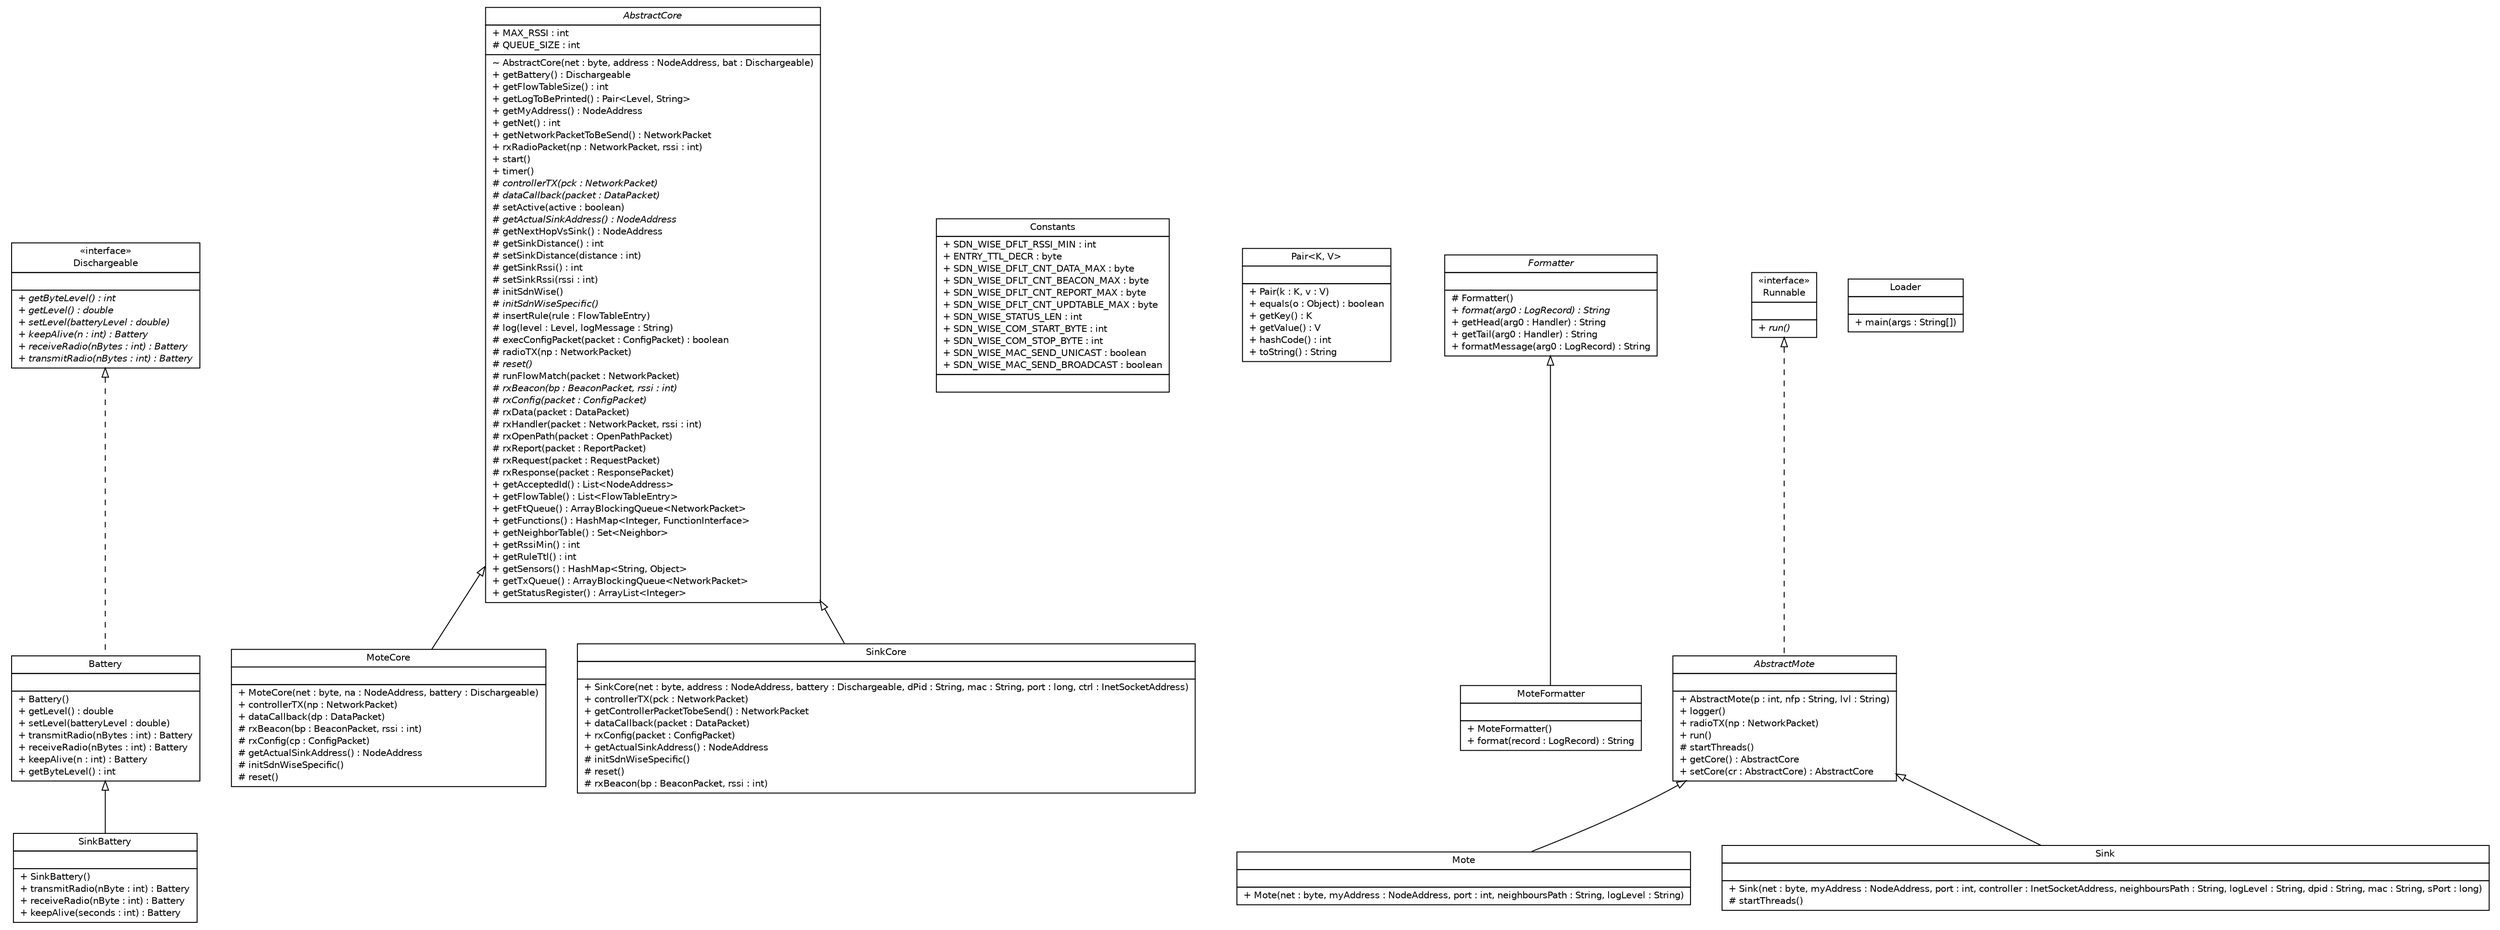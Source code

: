 #!/usr/local/bin/dot
#
# Class diagram 
# Generated by UMLGraph version R5_6 (http://www.umlgraph.org/)
#

digraph G {
	edge [fontname="Helvetica",fontsize=10,labelfontname="Helvetica",labelfontsize=10];
	node [fontname="Helvetica",fontsize=10,shape=plaintext];
	nodesep=0.25;
	ranksep=0.5;
	// com.github.sdnwiselab.sdnwise.mote.battery.Battery
	c0 [label=<<table title="com.github.sdnwiselab.sdnwise.mote.battery.Battery" border="0" cellborder="1" cellspacing="0" cellpadding="2" port="p">
		<tr><td><table border="0" cellspacing="0" cellpadding="1">
<tr><td align="center" balign="center"> Battery </td></tr>
		</table></td></tr>
		<tr><td><table border="0" cellspacing="0" cellpadding="1">
<tr><td align="left" balign="left">  </td></tr>
		</table></td></tr>
		<tr><td><table border="0" cellspacing="0" cellpadding="1">
<tr><td align="left" balign="left"> + Battery() </td></tr>
<tr><td align="left" balign="left"> + getLevel() : double </td></tr>
<tr><td align="left" balign="left"> + setLevel(batteryLevel : double) </td></tr>
<tr><td align="left" balign="left"> + transmitRadio(nBytes : int) : Battery </td></tr>
<tr><td align="left" balign="left"> + receiveRadio(nBytes : int) : Battery </td></tr>
<tr><td align="left" balign="left"> + keepAlive(n : int) : Battery </td></tr>
<tr><td align="left" balign="left"> + getByteLevel() : int </td></tr>
		</table></td></tr>
		</table>>, URL="null", fontname="Helvetica", fontcolor="black", fontsize=10.0];
	// com.github.sdnwiselab.sdnwise.mote.battery.Dischargeable
	c1 [label=<<table title="com.github.sdnwiselab.sdnwise.mote.battery.Dischargeable" border="0" cellborder="1" cellspacing="0" cellpadding="2" port="p">
		<tr><td><table border="0" cellspacing="0" cellpadding="1">
<tr><td align="center" balign="center"> &#171;interface&#187; </td></tr>
<tr><td align="center" balign="center"> Dischargeable </td></tr>
		</table></td></tr>
		<tr><td><table border="0" cellspacing="0" cellpadding="1">
<tr><td align="left" balign="left">  </td></tr>
		</table></td></tr>
		<tr><td><table border="0" cellspacing="0" cellpadding="1">
<tr><td align="left" balign="left"><font face="Helvetica-Oblique" point-size="10.0"> + getByteLevel() : int </font></td></tr>
<tr><td align="left" balign="left"><font face="Helvetica-Oblique" point-size="10.0"> + getLevel() : double </font></td></tr>
<tr><td align="left" balign="left"><font face="Helvetica-Oblique" point-size="10.0"> + setLevel(batteryLevel : double) </font></td></tr>
<tr><td align="left" balign="left"><font face="Helvetica-Oblique" point-size="10.0"> + keepAlive(n : int) : Battery </font></td></tr>
<tr><td align="left" balign="left"><font face="Helvetica-Oblique" point-size="10.0"> + receiveRadio(nBytes : int) : Battery </font></td></tr>
<tr><td align="left" balign="left"><font face="Helvetica-Oblique" point-size="10.0"> + transmitRadio(nBytes : int) : Battery </font></td></tr>
		</table></td></tr>
		</table>>, URL="null", fontname="Helvetica", fontcolor="black", fontsize=10.0];
	// com.github.sdnwiselab.sdnwise.mote.battery.SinkBattery
	c2 [label=<<table title="com.github.sdnwiselab.sdnwise.mote.battery.SinkBattery" border="0" cellborder="1" cellspacing="0" cellpadding="2" port="p">
		<tr><td><table border="0" cellspacing="0" cellpadding="1">
<tr><td align="center" balign="center"> SinkBattery </td></tr>
		</table></td></tr>
		<tr><td><table border="0" cellspacing="0" cellpadding="1">
<tr><td align="left" balign="left">  </td></tr>
		</table></td></tr>
		<tr><td><table border="0" cellspacing="0" cellpadding="1">
<tr><td align="left" balign="left"> + SinkBattery() </td></tr>
<tr><td align="left" balign="left"> + transmitRadio(nByte : int) : Battery </td></tr>
<tr><td align="left" balign="left"> + receiveRadio(nByte : int) : Battery </td></tr>
<tr><td align="left" balign="left"> + keepAlive(seconds : int) : Battery </td></tr>
		</table></td></tr>
		</table>>, URL="null", fontname="Helvetica", fontcolor="black", fontsize=10.0];
	// com.github.sdnwiselab.sdnwise.mote.core.AbstractCore
	c3 [label=<<table title="com.github.sdnwiselab.sdnwise.mote.core.AbstractCore" border="0" cellborder="1" cellspacing="0" cellpadding="2" port="p">
		<tr><td><table border="0" cellspacing="0" cellpadding="1">
<tr><td align="center" balign="center"><font face="Helvetica-Oblique"> AbstractCore </font></td></tr>
		</table></td></tr>
		<tr><td><table border="0" cellspacing="0" cellpadding="1">
<tr><td align="left" balign="left"> + MAX_RSSI : int </td></tr>
<tr><td align="left" balign="left"> # QUEUE_SIZE : int </td></tr>
		</table></td></tr>
		<tr><td><table border="0" cellspacing="0" cellpadding="1">
<tr><td align="left" balign="left"> ~ AbstractCore(net : byte, address : NodeAddress, bat : Dischargeable) </td></tr>
<tr><td align="left" balign="left"> + getBattery() : Dischargeable </td></tr>
<tr><td align="left" balign="left"> + getFlowTableSize() : int </td></tr>
<tr><td align="left" balign="left"> + getLogToBePrinted() : Pair&lt;Level, String&gt; </td></tr>
<tr><td align="left" balign="left"> + getMyAddress() : NodeAddress </td></tr>
<tr><td align="left" balign="left"> + getNet() : int </td></tr>
<tr><td align="left" balign="left"> + getNetworkPacketToBeSend() : NetworkPacket </td></tr>
<tr><td align="left" balign="left"> + rxRadioPacket(np : NetworkPacket, rssi : int) </td></tr>
<tr><td align="left" balign="left"> + start() </td></tr>
<tr><td align="left" balign="left"> + timer() </td></tr>
<tr><td align="left" balign="left"><font face="Helvetica-Oblique" point-size="10.0"> # controllerTX(pck : NetworkPacket) </font></td></tr>
<tr><td align="left" balign="left"><font face="Helvetica-Oblique" point-size="10.0"> # dataCallback(packet : DataPacket) </font></td></tr>
<tr><td align="left" balign="left"> # setActive(active : boolean) </td></tr>
<tr><td align="left" balign="left"><font face="Helvetica-Oblique" point-size="10.0"> # getActualSinkAddress() : NodeAddress </font></td></tr>
<tr><td align="left" balign="left"> # getNextHopVsSink() : NodeAddress </td></tr>
<tr><td align="left" balign="left"> # getSinkDistance() : int </td></tr>
<tr><td align="left" balign="left"> # setSinkDistance(distance : int) </td></tr>
<tr><td align="left" balign="left"> # getSinkRssi() : int </td></tr>
<tr><td align="left" balign="left"> # setSinkRssi(rssi : int) </td></tr>
<tr><td align="left" balign="left"> # initSdnWise() </td></tr>
<tr><td align="left" balign="left"><font face="Helvetica-Oblique" point-size="10.0"> # initSdnWiseSpecific() </font></td></tr>
<tr><td align="left" balign="left"> # insertRule(rule : FlowTableEntry) </td></tr>
<tr><td align="left" balign="left"> # log(level : Level, logMessage : String) </td></tr>
<tr><td align="left" balign="left"> # execConfigPacket(packet : ConfigPacket) : boolean </td></tr>
<tr><td align="left" balign="left"> # radioTX(np : NetworkPacket) </td></tr>
<tr><td align="left" balign="left"><font face="Helvetica-Oblique" point-size="10.0"> # reset() </font></td></tr>
<tr><td align="left" balign="left"> # runFlowMatch(packet : NetworkPacket) </td></tr>
<tr><td align="left" balign="left"><font face="Helvetica-Oblique" point-size="10.0"> # rxBeacon(bp : BeaconPacket, rssi : int) </font></td></tr>
<tr><td align="left" balign="left"><font face="Helvetica-Oblique" point-size="10.0"> # rxConfig(packet : ConfigPacket) </font></td></tr>
<tr><td align="left" balign="left"> # rxData(packet : DataPacket) </td></tr>
<tr><td align="left" balign="left"> # rxHandler(packet : NetworkPacket, rssi : int) </td></tr>
<tr><td align="left" balign="left"> # rxOpenPath(packet : OpenPathPacket) </td></tr>
<tr><td align="left" balign="left"> # rxReport(packet : ReportPacket) </td></tr>
<tr><td align="left" balign="left"> # rxRequest(packet : RequestPacket) </td></tr>
<tr><td align="left" balign="left"> # rxResponse(packet : ResponsePacket) </td></tr>
<tr><td align="left" balign="left"> + getAcceptedId() : List&lt;NodeAddress&gt; </td></tr>
<tr><td align="left" balign="left"> + getFlowTable() : List&lt;FlowTableEntry&gt; </td></tr>
<tr><td align="left" balign="left"> + getFtQueue() : ArrayBlockingQueue&lt;NetworkPacket&gt; </td></tr>
<tr><td align="left" balign="left"> + getFunctions() : HashMap&lt;Integer, FunctionInterface&gt; </td></tr>
<tr><td align="left" balign="left"> + getNeighborTable() : Set&lt;Neighbor&gt; </td></tr>
<tr><td align="left" balign="left"> + getRssiMin() : int </td></tr>
<tr><td align="left" balign="left"> + getRuleTtl() : int </td></tr>
<tr><td align="left" balign="left"> + getSensors() : HashMap&lt;String, Object&gt; </td></tr>
<tr><td align="left" balign="left"> + getTxQueue() : ArrayBlockingQueue&lt;NetworkPacket&gt; </td></tr>
<tr><td align="left" balign="left"> + getStatusRegister() : ArrayList&lt;Integer&gt; </td></tr>
		</table></td></tr>
		</table>>, URL="null", fontname="Helvetica", fontcolor="black", fontsize=10.0];
	// com.github.sdnwiselab.sdnwise.mote.core.Constants
	c4 [label=<<table title="com.github.sdnwiselab.sdnwise.mote.core.Constants" border="0" cellborder="1" cellspacing="0" cellpadding="2" port="p">
		<tr><td><table border="0" cellspacing="0" cellpadding="1">
<tr><td align="center" balign="center"> Constants </td></tr>
		</table></td></tr>
		<tr><td><table border="0" cellspacing="0" cellpadding="1">
<tr><td align="left" balign="left"> + SDN_WISE_DFLT_RSSI_MIN : int </td></tr>
<tr><td align="left" balign="left"> + ENTRY_TTL_DECR : byte </td></tr>
<tr><td align="left" balign="left"> + SDN_WISE_DFLT_CNT_DATA_MAX : byte </td></tr>
<tr><td align="left" balign="left"> + SDN_WISE_DFLT_CNT_BEACON_MAX : byte </td></tr>
<tr><td align="left" balign="left"> + SDN_WISE_DFLT_CNT_REPORT_MAX : byte </td></tr>
<tr><td align="left" balign="left"> + SDN_WISE_DFLT_CNT_UPDTABLE_MAX : byte </td></tr>
<tr><td align="left" balign="left"> + SDN_WISE_STATUS_LEN : int </td></tr>
<tr><td align="left" balign="left"> + SDN_WISE_COM_START_BYTE : int </td></tr>
<tr><td align="left" balign="left"> + SDN_WISE_COM_STOP_BYTE : int </td></tr>
<tr><td align="left" balign="left"> + SDN_WISE_MAC_SEND_UNICAST : boolean </td></tr>
<tr><td align="left" balign="left"> + SDN_WISE_MAC_SEND_BROADCAST : boolean </td></tr>
		</table></td></tr>
		<tr><td><table border="0" cellspacing="0" cellpadding="1">
<tr><td align="left" balign="left">  </td></tr>
		</table></td></tr>
		</table>>, URL="null", fontname="Helvetica", fontcolor="black", fontsize=10.0];
	// com.github.sdnwiselab.sdnwise.mote.core.MoteCore
	c5 [label=<<table title="com.github.sdnwiselab.sdnwise.mote.core.MoteCore" border="0" cellborder="1" cellspacing="0" cellpadding="2" port="p">
		<tr><td><table border="0" cellspacing="0" cellpadding="1">
<tr><td align="center" balign="center"> MoteCore </td></tr>
		</table></td></tr>
		<tr><td><table border="0" cellspacing="0" cellpadding="1">
<tr><td align="left" balign="left">  </td></tr>
		</table></td></tr>
		<tr><td><table border="0" cellspacing="0" cellpadding="1">
<tr><td align="left" balign="left"> + MoteCore(net : byte, na : NodeAddress, battery : Dischargeable) </td></tr>
<tr><td align="left" balign="left"> + controllerTX(np : NetworkPacket) </td></tr>
<tr><td align="left" balign="left"> + dataCallback(dp : DataPacket) </td></tr>
<tr><td align="left" balign="left"> # rxBeacon(bp : BeaconPacket, rssi : int) </td></tr>
<tr><td align="left" balign="left"> # rxConfig(cp : ConfigPacket) </td></tr>
<tr><td align="left" balign="left"> # getActualSinkAddress() : NodeAddress </td></tr>
<tr><td align="left" balign="left"> # initSdnWiseSpecific() </td></tr>
<tr><td align="left" balign="left"> # reset() </td></tr>
		</table></td></tr>
		</table>>, URL="null", fontname="Helvetica", fontcolor="black", fontsize=10.0];
	// com.github.sdnwiselab.sdnwise.mote.core.Pair<K, V>
	c6 [label=<<table title="com.github.sdnwiselab.sdnwise.mote.core.Pair" border="0" cellborder="1" cellspacing="0" cellpadding="2" port="p">
		<tr><td><table border="0" cellspacing="0" cellpadding="1">
<tr><td align="center" balign="center"> Pair&lt;K, V&gt; </td></tr>
		</table></td></tr>
		<tr><td><table border="0" cellspacing="0" cellpadding="1">
<tr><td align="left" balign="left">  </td></tr>
		</table></td></tr>
		<tr><td><table border="0" cellspacing="0" cellpadding="1">
<tr><td align="left" balign="left"> + Pair(k : K, v : V) </td></tr>
<tr><td align="left" balign="left"> + equals(o : Object) : boolean </td></tr>
<tr><td align="left" balign="left"> + getKey() : K </td></tr>
<tr><td align="left" balign="left"> + getValue() : V </td></tr>
<tr><td align="left" balign="left"> + hashCode() : int </td></tr>
<tr><td align="left" balign="left"> + toString() : String </td></tr>
		</table></td></tr>
		</table>>, URL="null", fontname="Helvetica", fontcolor="black", fontsize=10.0];
	// com.github.sdnwiselab.sdnwise.mote.core.SinkCore
	c7 [label=<<table title="com.github.sdnwiselab.sdnwise.mote.core.SinkCore" border="0" cellborder="1" cellspacing="0" cellpadding="2" port="p">
		<tr><td><table border="0" cellspacing="0" cellpadding="1">
<tr><td align="center" balign="center"> SinkCore </td></tr>
		</table></td></tr>
		<tr><td><table border="0" cellspacing="0" cellpadding="1">
<tr><td align="left" balign="left">  </td></tr>
		</table></td></tr>
		<tr><td><table border="0" cellspacing="0" cellpadding="1">
<tr><td align="left" balign="left"> + SinkCore(net : byte, address : NodeAddress, battery : Dischargeable, dPid : String, mac : String, port : long, ctrl : InetSocketAddress) </td></tr>
<tr><td align="left" balign="left"> + controllerTX(pck : NetworkPacket) </td></tr>
<tr><td align="left" balign="left"> + getControllerPacketTobeSend() : NetworkPacket </td></tr>
<tr><td align="left" balign="left"> + dataCallback(packet : DataPacket) </td></tr>
<tr><td align="left" balign="left"> + rxConfig(packet : ConfigPacket) </td></tr>
<tr><td align="left" balign="left"> + getActualSinkAddress() : NodeAddress </td></tr>
<tr><td align="left" balign="left"> # initSdnWiseSpecific() </td></tr>
<tr><td align="left" balign="left"> # reset() </td></tr>
<tr><td align="left" balign="left"> # rxBeacon(bp : BeaconPacket, rssi : int) </td></tr>
		</table></td></tr>
		</table>>, URL="null", fontname="Helvetica", fontcolor="black", fontsize=10.0];
	// com.github.sdnwiselab.sdnwise.mote.logger.MoteFormatter
	c8 [label=<<table title="com.github.sdnwiselab.sdnwise.mote.logger.MoteFormatter" border="0" cellborder="1" cellspacing="0" cellpadding="2" port="p">
		<tr><td><table border="0" cellspacing="0" cellpadding="1">
<tr><td align="center" balign="center"> MoteFormatter </td></tr>
		</table></td></tr>
		<tr><td><table border="0" cellspacing="0" cellpadding="1">
<tr><td align="left" balign="left">  </td></tr>
		</table></td></tr>
		<tr><td><table border="0" cellspacing="0" cellpadding="1">
<tr><td align="left" balign="left"> + MoteFormatter() </td></tr>
<tr><td align="left" balign="left"> + format(record : LogRecord) : String </td></tr>
		</table></td></tr>
		</table>>, URL="null", fontname="Helvetica", fontcolor="black", fontsize=10.0];
	// com.github.sdnwiselab.sdnwise.mote.standalone.AbstractMote
	c9 [label=<<table title="com.github.sdnwiselab.sdnwise.mote.standalone.AbstractMote" border="0" cellborder="1" cellspacing="0" cellpadding="2" port="p">
		<tr><td><table border="0" cellspacing="0" cellpadding="1">
<tr><td align="center" balign="center"><font face="Helvetica-Oblique"> AbstractMote </font></td></tr>
		</table></td></tr>
		<tr><td><table border="0" cellspacing="0" cellpadding="1">
<tr><td align="left" balign="left">  </td></tr>
		</table></td></tr>
		<tr><td><table border="0" cellspacing="0" cellpadding="1">
<tr><td align="left" balign="left"> + AbstractMote(p : int, nfp : String, lvl : String) </td></tr>
<tr><td align="left" balign="left"> + logger() </td></tr>
<tr><td align="left" balign="left"> + radioTX(np : NetworkPacket) </td></tr>
<tr><td align="left" balign="left"> + run() </td></tr>
<tr><td align="left" balign="left"> # startThreads() </td></tr>
<tr><td align="left" balign="left"> + getCore() : AbstractCore </td></tr>
<tr><td align="left" balign="left"> + setCore(cr : AbstractCore) : AbstractCore </td></tr>
		</table></td></tr>
		</table>>, URL="null", fontname="Helvetica", fontcolor="black", fontsize=10.0];
	// com.github.sdnwiselab.sdnwise.mote.standalone.Loader
	c10 [label=<<table title="com.github.sdnwiselab.sdnwise.mote.standalone.Loader" border="0" cellborder="1" cellspacing="0" cellpadding="2" port="p">
		<tr><td><table border="0" cellspacing="0" cellpadding="1">
<tr><td align="center" balign="center"> Loader </td></tr>
		</table></td></tr>
		<tr><td><table border="0" cellspacing="0" cellpadding="1">
<tr><td align="left" balign="left">  </td></tr>
		</table></td></tr>
		<tr><td><table border="0" cellspacing="0" cellpadding="1">
<tr><td align="left" balign="left"> + main(args : String[]) </td></tr>
		</table></td></tr>
		</table>>, URL="null", fontname="Helvetica", fontcolor="black", fontsize=10.0];
	// com.github.sdnwiselab.sdnwise.mote.standalone.Mote
	c11 [label=<<table title="com.github.sdnwiselab.sdnwise.mote.standalone.Mote" border="0" cellborder="1" cellspacing="0" cellpadding="2" port="p">
		<tr><td><table border="0" cellspacing="0" cellpadding="1">
<tr><td align="center" balign="center"> Mote </td></tr>
		</table></td></tr>
		<tr><td><table border="0" cellspacing="0" cellpadding="1">
<tr><td align="left" balign="left">  </td></tr>
		</table></td></tr>
		<tr><td><table border="0" cellspacing="0" cellpadding="1">
<tr><td align="left" balign="left"> + Mote(net : byte, myAddress : NodeAddress, port : int, neighboursPath : String, logLevel : String) </td></tr>
		</table></td></tr>
		</table>>, URL="null", fontname="Helvetica", fontcolor="black", fontsize=10.0];
	// com.github.sdnwiselab.sdnwise.mote.standalone.Sink
	c12 [label=<<table title="com.github.sdnwiselab.sdnwise.mote.standalone.Sink" border="0" cellborder="1" cellspacing="0" cellpadding="2" port="p">
		<tr><td><table border="0" cellspacing="0" cellpadding="1">
<tr><td align="center" balign="center"> Sink </td></tr>
		</table></td></tr>
		<tr><td><table border="0" cellspacing="0" cellpadding="1">
<tr><td align="left" balign="left">  </td></tr>
		</table></td></tr>
		<tr><td><table border="0" cellspacing="0" cellpadding="1">
<tr><td align="left" balign="left"> + Sink(net : byte, myAddress : NodeAddress, port : int, controller : InetSocketAddress, neighboursPath : String, logLevel : String, dpid : String, mac : String, sPort : long) </td></tr>
<tr><td align="left" balign="left"> # startThreads() </td></tr>
		</table></td></tr>
		</table>>, URL="null", fontname="Helvetica", fontcolor="black", fontsize=10.0];
	//com.github.sdnwiselab.sdnwise.mote.battery.Battery implements com.github.sdnwiselab.sdnwise.mote.battery.Dischargeable
	c1:p -> c0:p [dir=back,arrowtail=empty,style=dashed];
	//com.github.sdnwiselab.sdnwise.mote.battery.SinkBattery extends com.github.sdnwiselab.sdnwise.mote.battery.Battery
	c0:p -> c2:p [dir=back,arrowtail=empty];
	//com.github.sdnwiselab.sdnwise.mote.core.MoteCore extends com.github.sdnwiselab.sdnwise.mote.core.AbstractCore
	c3:p -> c5:p [dir=back,arrowtail=empty];
	//com.github.sdnwiselab.sdnwise.mote.core.SinkCore extends com.github.sdnwiselab.sdnwise.mote.core.AbstractCore
	c3:p -> c7:p [dir=back,arrowtail=empty];
	//com.github.sdnwiselab.sdnwise.mote.logger.MoteFormatter extends java.util.logging.Formatter
	c13:p -> c8:p [dir=back,arrowtail=empty];
	//com.github.sdnwiselab.sdnwise.mote.standalone.AbstractMote implements java.lang.Runnable
	c14:p -> c9:p [dir=back,arrowtail=empty,style=dashed];
	//com.github.sdnwiselab.sdnwise.mote.standalone.Mote extends com.github.sdnwiselab.sdnwise.mote.standalone.AbstractMote
	c9:p -> c11:p [dir=back,arrowtail=empty];
	//com.github.sdnwiselab.sdnwise.mote.standalone.Sink extends com.github.sdnwiselab.sdnwise.mote.standalone.AbstractMote
	c9:p -> c12:p [dir=back,arrowtail=empty];
	// java.util.logging.Formatter
	c13 [label=<<table title="java.util.logging.Formatter" border="0" cellborder="1" cellspacing="0" cellpadding="2" port="p" href="http://java.sun.com/j2se/1.4.2/docs/api/java/util/logging/Formatter.html">
		<tr><td><table border="0" cellspacing="0" cellpadding="1">
<tr><td align="center" balign="center"><font face="Helvetica-Oblique"> Formatter </font></td></tr>
		</table></td></tr>
		<tr><td><table border="0" cellspacing="0" cellpadding="1">
<tr><td align="left" balign="left">  </td></tr>
		</table></td></tr>
		<tr><td><table border="0" cellspacing="0" cellpadding="1">
<tr><td align="left" balign="left"> # Formatter() </td></tr>
<tr><td align="left" balign="left"><font face="Helvetica-Oblique" point-size="10.0"> + format(arg0 : LogRecord) : String </font></td></tr>
<tr><td align="left" balign="left"> + getHead(arg0 : Handler) : String </td></tr>
<tr><td align="left" balign="left"> + getTail(arg0 : Handler) : String </td></tr>
<tr><td align="left" balign="left"> + formatMessage(arg0 : LogRecord) : String </td></tr>
		</table></td></tr>
		</table>>, URL="http://java.sun.com/j2se/1.4.2/docs/api/java/util/logging/Formatter.html", fontname="Helvetica", fontcolor="black", fontsize=10.0];
	// java.lang.Runnable
	c14 [label=<<table title="java.lang.Runnable" border="0" cellborder="1" cellspacing="0" cellpadding="2" port="p" href="http://java.sun.com/j2se/1.4.2/docs/api/java/lang/Runnable.html">
		<tr><td><table border="0" cellspacing="0" cellpadding="1">
<tr><td align="center" balign="center"> &#171;interface&#187; </td></tr>
<tr><td align="center" balign="center"> Runnable </td></tr>
		</table></td></tr>
		<tr><td><table border="0" cellspacing="0" cellpadding="1">
<tr><td align="left" balign="left">  </td></tr>
		</table></td></tr>
		<tr><td><table border="0" cellspacing="0" cellpadding="1">
<tr><td align="left" balign="left"><font face="Helvetica-Oblique" point-size="10.0"> + run() </font></td></tr>
		</table></td></tr>
		</table>>, URL="http://java.sun.com/j2se/1.4.2/docs/api/java/lang/Runnable.html", fontname="Helvetica", fontcolor="black", fontsize=10.0];
}

